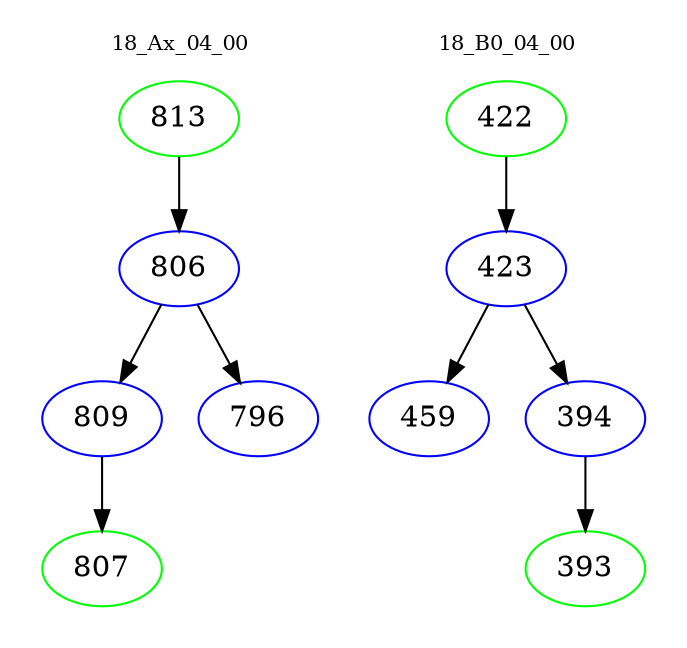 digraph{
subgraph cluster_0 {
color = white
label = "18_Ax_04_00";
fontsize=10;
T0_813 [label="813", color="green"]
T0_813 -> T0_806 [color="black"]
T0_806 [label="806", color="blue"]
T0_806 -> T0_809 [color="black"]
T0_809 [label="809", color="blue"]
T0_809 -> T0_807 [color="black"]
T0_807 [label="807", color="green"]
T0_806 -> T0_796 [color="black"]
T0_796 [label="796", color="blue"]
}
subgraph cluster_1 {
color = white
label = "18_B0_04_00";
fontsize=10;
T1_422 [label="422", color="green"]
T1_422 -> T1_423 [color="black"]
T1_423 [label="423", color="blue"]
T1_423 -> T1_459 [color="black"]
T1_459 [label="459", color="blue"]
T1_423 -> T1_394 [color="black"]
T1_394 [label="394", color="blue"]
T1_394 -> T1_393 [color="black"]
T1_393 [label="393", color="green"]
}
}
